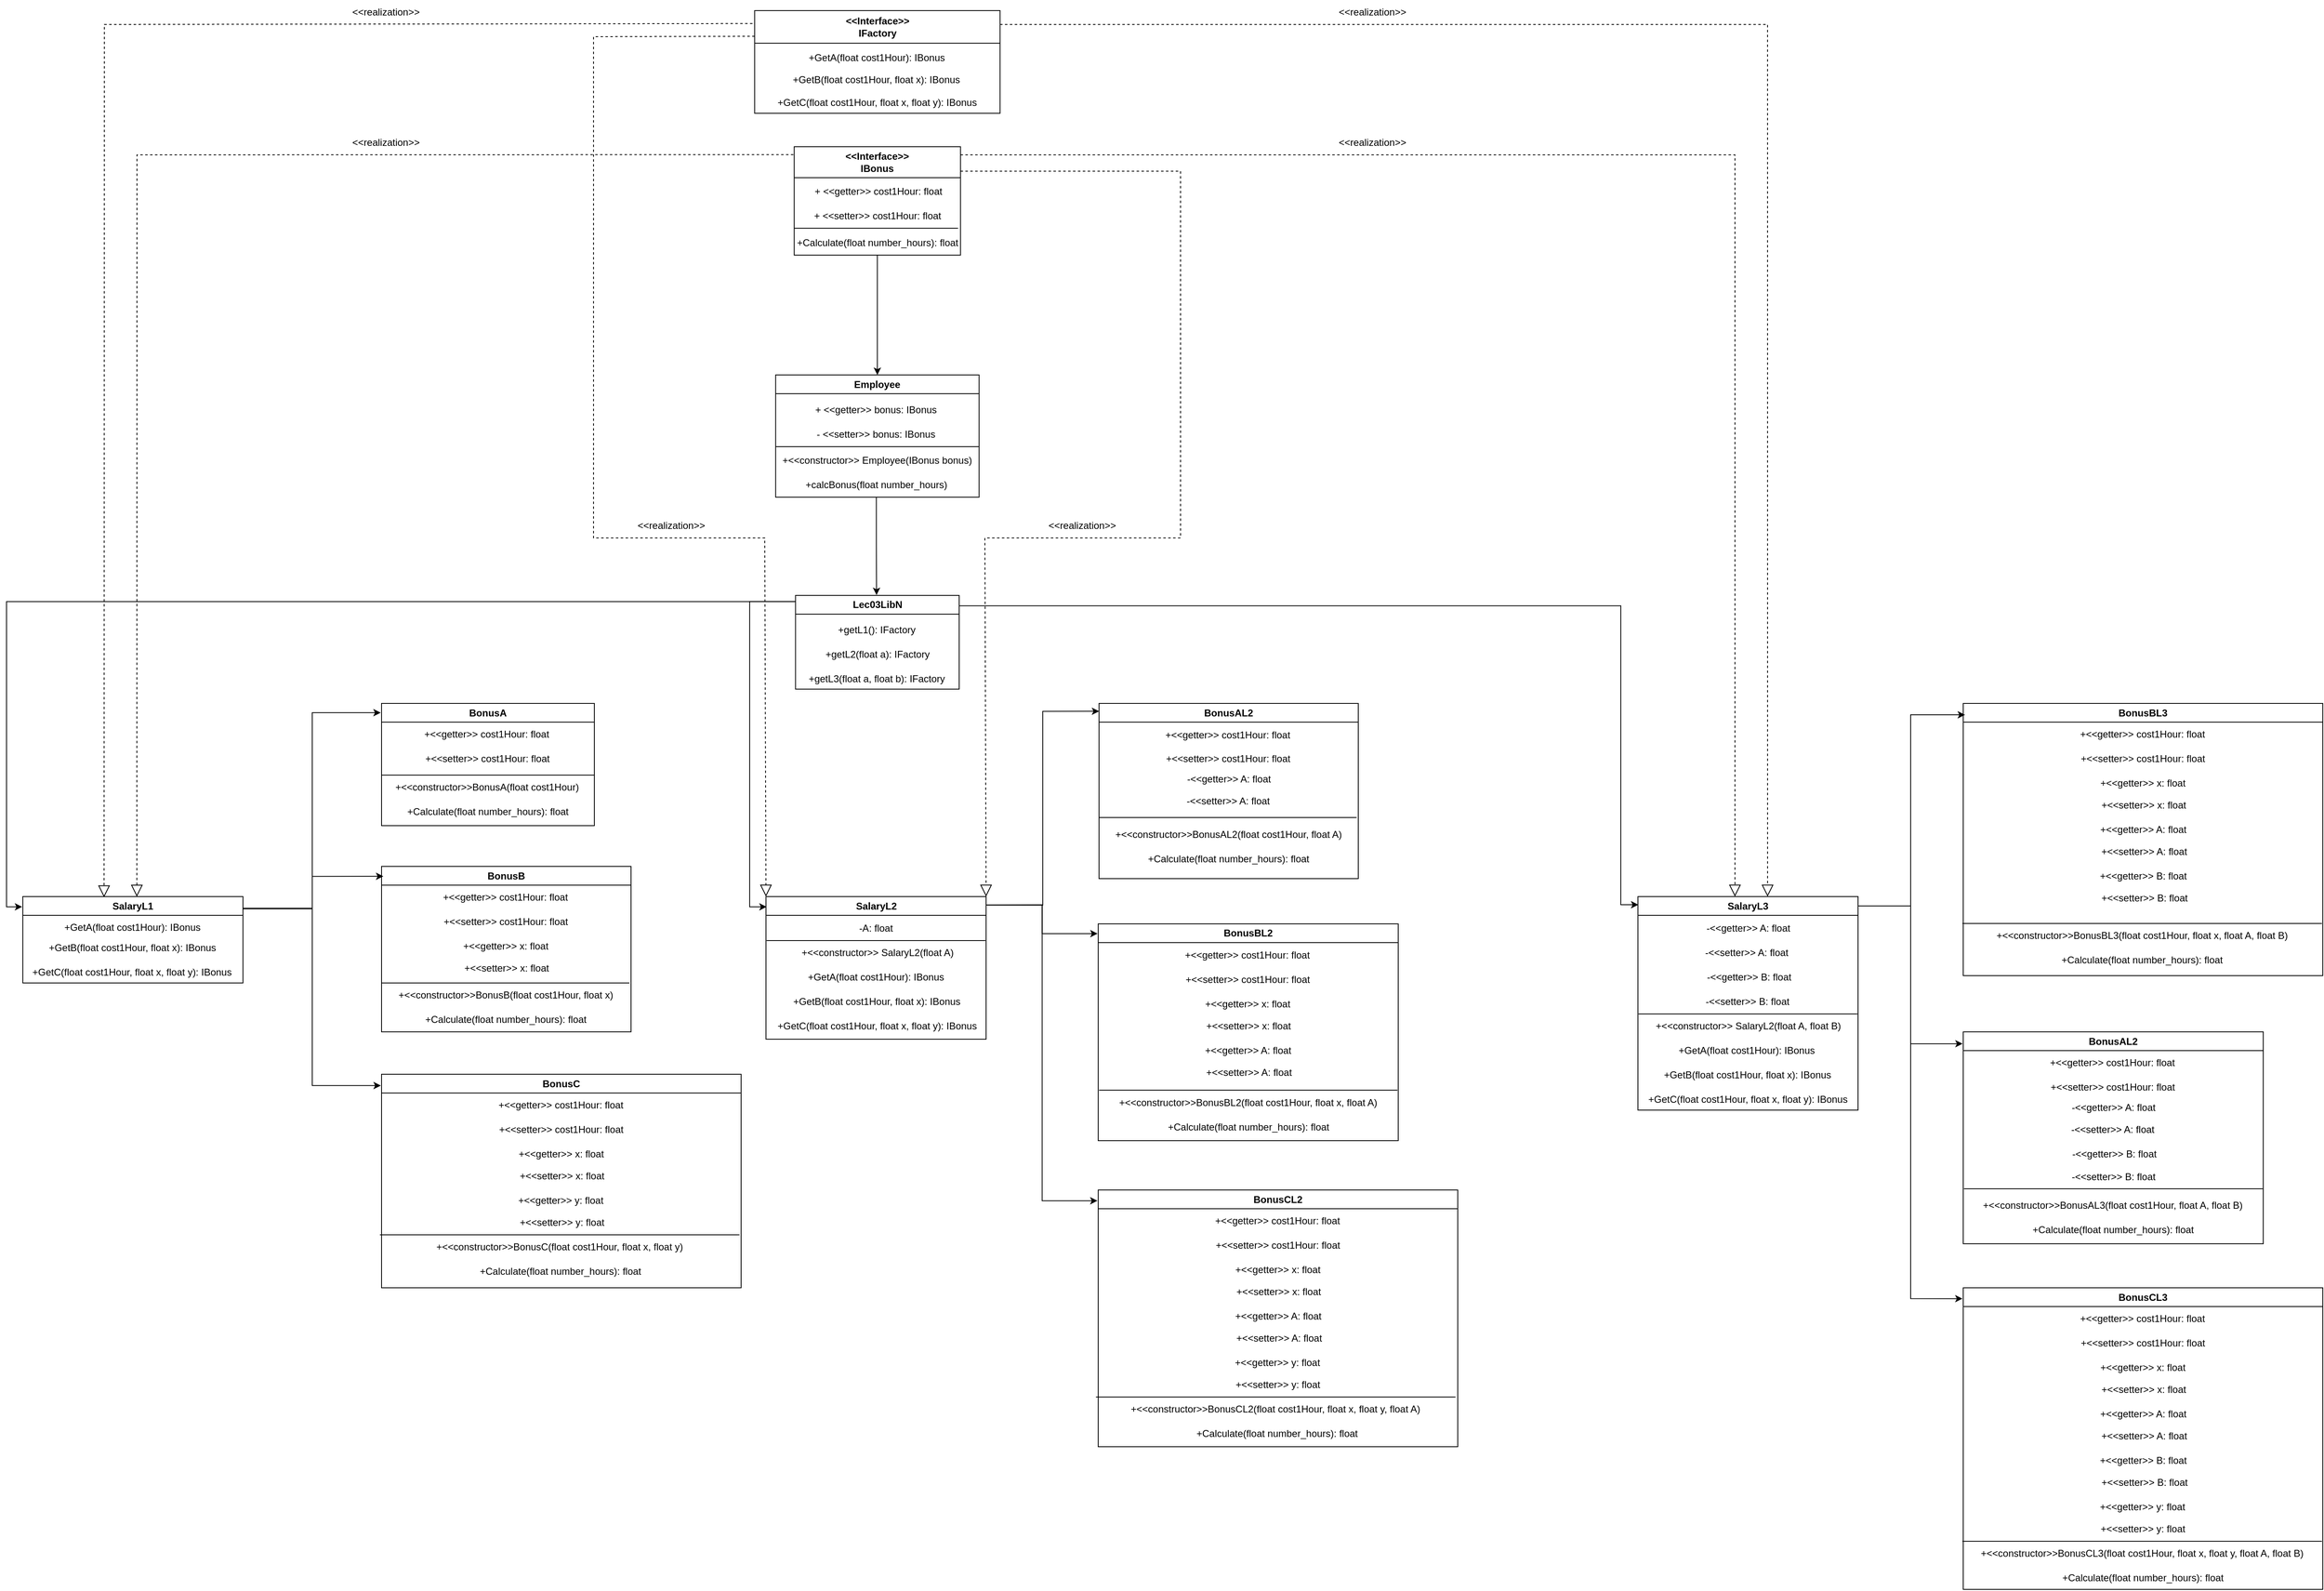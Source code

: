 <mxfile version="24.8.6">
  <diagram name="Page-1" id="XjIQE0yqVJGvH-pxyLzq">
    <mxGraphModel dx="5643" dy="3035" grid="1" gridSize="10" guides="1" tooltips="1" connect="1" arrows="1" fold="1" page="1" pageScale="1" pageWidth="827" pageHeight="1169" math="0" shadow="0">
      <root>
        <mxCell id="0" />
        <mxCell id="1" parent="0" />
        <mxCell id="GcLfGdsav3o10lnC3p9F-4" value="&amp;lt;&amp;lt;Interface&amp;gt;&amp;gt;&lt;br&gt;&lt;div&gt;IBonus&lt;/div&gt;" style="swimlane;whiteSpace=wrap;html=1;startSize=38;" vertex="1" parent="1">
          <mxGeometry x="6.12" y="-480" width="204" height="133" as="geometry" />
        </mxCell>
        <mxCell id="GcLfGdsav3o10lnC3p9F-5" value="+ &amp;lt;&amp;lt;getter&amp;gt;&amp;gt; cost1Hour: float" style="text;html=1;align=center;verticalAlign=middle;whiteSpace=wrap;rounded=0;" vertex="1" parent="GcLfGdsav3o10lnC3p9F-4">
          <mxGeometry x="3" y="40" width="201" height="30" as="geometry" />
        </mxCell>
        <mxCell id="GcLfGdsav3o10lnC3p9F-6" value="" style="endArrow=none;html=1;rounded=0;fontSize=12;startSize=8;endSize=8;curved=1;exitX=0;exitY=0.75;exitDx=0;exitDy=0;entryX=1;entryY=0.75;entryDx=0;entryDy=0;" edge="1" parent="GcLfGdsav3o10lnC3p9F-4">
          <mxGeometry width="50" height="50" relative="1" as="geometry">
            <mxPoint y="100" as="sourcePoint" />
            <mxPoint x="201" y="100" as="targetPoint" />
          </mxGeometry>
        </mxCell>
        <mxCell id="GcLfGdsav3o10lnC3p9F-7" value="+Calculate(float number_hours): float" style="text;html=1;align=center;verticalAlign=middle;whiteSpace=wrap;rounded=0;" vertex="1" parent="GcLfGdsav3o10lnC3p9F-4">
          <mxGeometry x="1.5" y="103" width="201" height="30" as="geometry" />
        </mxCell>
        <mxCell id="GcLfGdsav3o10lnC3p9F-8" value="+ &amp;lt;&amp;lt;setter&amp;gt;&amp;gt; cost1Hour: float" style="text;html=1;align=center;verticalAlign=middle;whiteSpace=wrap;rounded=0;" vertex="1" parent="GcLfGdsav3o10lnC3p9F-4">
          <mxGeometry x="1.5" y="70" width="201" height="30" as="geometry" />
        </mxCell>
        <mxCell id="GcLfGdsav3o10lnC3p9F-10" value="&amp;lt;&amp;lt;Interface&amp;gt;&amp;gt;&lt;div&gt;IFactory&lt;/div&gt;" style="swimlane;whiteSpace=wrap;html=1;startSize=40;" vertex="1" parent="1">
          <mxGeometry x="-42.37" y="-647" width="301" height="126" as="geometry" />
        </mxCell>
        <mxCell id="GcLfGdsav3o10lnC3p9F-11" value="+GetA(float cost1Hour): IBonus" style="text;html=1;align=center;verticalAlign=middle;whiteSpace=wrap;rounded=0;" vertex="1" parent="GcLfGdsav3o10lnC3p9F-10">
          <mxGeometry y="43" width="299" height="30" as="geometry" />
        </mxCell>
        <mxCell id="GcLfGdsav3o10lnC3p9F-12" value="+GetB(float cost1Hour, float x): IBonus" style="text;html=1;align=center;verticalAlign=middle;whiteSpace=wrap;rounded=0;" vertex="1" parent="GcLfGdsav3o10lnC3p9F-10">
          <mxGeometry y="70" width="298" height="30" as="geometry" />
        </mxCell>
        <mxCell id="GcLfGdsav3o10lnC3p9F-13" value="+GetC(float cost1Hour, float x, float y): IBonus" style="text;html=1;align=center;verticalAlign=middle;whiteSpace=wrap;rounded=0;" vertex="1" parent="GcLfGdsav3o10lnC3p9F-10">
          <mxGeometry y="100" width="300" height="26" as="geometry" />
        </mxCell>
        <mxCell id="GcLfGdsav3o10lnC3p9F-14" value="Employee" style="swimlane;whiteSpace=wrap;html=1;" vertex="1" parent="1">
          <mxGeometry x="-16.62" y="-200" width="249.5" height="150" as="geometry" />
        </mxCell>
        <mxCell id="GcLfGdsav3o10lnC3p9F-15" value="+ &amp;lt;&amp;lt;getter&amp;gt;&amp;gt; bonus: IBonus" style="text;html=1;align=center;verticalAlign=middle;whiteSpace=wrap;rounded=0;" vertex="1" parent="GcLfGdsav3o10lnC3p9F-14">
          <mxGeometry y="28" width="247" height="30" as="geometry" />
        </mxCell>
        <mxCell id="GcLfGdsav3o10lnC3p9F-16" value="- &amp;lt;&amp;lt;setter&amp;gt;&amp;gt; bonus: IBonus" style="text;html=1;align=center;verticalAlign=middle;whiteSpace=wrap;rounded=0;" vertex="1" parent="GcLfGdsav3o10lnC3p9F-14">
          <mxGeometry y="58" width="247" height="30" as="geometry" />
        </mxCell>
        <mxCell id="GcLfGdsav3o10lnC3p9F-17" value="+&amp;lt;&amp;lt;constructor&amp;gt;&amp;gt; Employee(IBonus bonus)" style="text;html=1;align=center;verticalAlign=middle;whiteSpace=wrap;rounded=0;" vertex="1" parent="GcLfGdsav3o10lnC3p9F-14">
          <mxGeometry x="-0.25" y="90" width="250" height="30" as="geometry" />
        </mxCell>
        <mxCell id="GcLfGdsav3o10lnC3p9F-168" style="edgeStyle=orthogonalEdgeStyle;rounded=0;orthogonalLoop=1;jettySize=auto;html=1;exitX=0.5;exitY=1;exitDx=0;exitDy=0;" edge="1" parent="GcLfGdsav3o10lnC3p9F-14" source="GcLfGdsav3o10lnC3p9F-18">
          <mxGeometry relative="1" as="geometry">
            <mxPoint x="123.758" y="270.0" as="targetPoint" />
          </mxGeometry>
        </mxCell>
        <mxCell id="GcLfGdsav3o10lnC3p9F-18" value="+calcBonus(float number_hours)" style="text;html=1;align=center;verticalAlign=middle;whiteSpace=wrap;rounded=0;" vertex="1" parent="GcLfGdsav3o10lnC3p9F-14">
          <mxGeometry x="-1.5" y="120" width="250" height="30" as="geometry" />
        </mxCell>
        <mxCell id="GcLfGdsav3o10lnC3p9F-19" value="" style="endArrow=none;html=1;rounded=0;exitX=0;exitY=0.5;exitDx=0;exitDy=0;entryX=1;entryY=0.5;entryDx=0;entryDy=0;" edge="1" parent="GcLfGdsav3o10lnC3p9F-14">
          <mxGeometry width="50" height="50" relative="1" as="geometry">
            <mxPoint y="88" as="sourcePoint" />
            <mxPoint x="249.5" y="88" as="targetPoint" />
          </mxGeometry>
        </mxCell>
        <mxCell id="GcLfGdsav3o10lnC3p9F-177" style="edgeStyle=orthogonalEdgeStyle;rounded=0;orthogonalLoop=1;jettySize=auto;html=1;exitX=0.988;exitY=0.111;exitDx=0;exitDy=0;entryX=0.002;entryY=0.037;entryDx=0;entryDy=0;exitPerimeter=0;entryPerimeter=0;" edge="1" parent="1" source="GcLfGdsav3o10lnC3p9F-21" target="GcLfGdsav3o10lnC3p9F-37">
          <mxGeometry relative="1" as="geometry">
            <Array as="points">
              <mxPoint x="1020" y="83" />
              <mxPoint x="1020" y="450" />
              <mxPoint x="1042" y="450" />
            </Array>
          </mxGeometry>
        </mxCell>
        <mxCell id="GcLfGdsav3o10lnC3p9F-21" value="Lec03LibN" style="swimlane;whiteSpace=wrap;html=1;" vertex="1" parent="1">
          <mxGeometry x="7.75" y="70.5" width="200.75" height="115" as="geometry" />
        </mxCell>
        <mxCell id="GcLfGdsav3o10lnC3p9F-22" value="+getL1(): IFactory" style="text;html=1;align=center;verticalAlign=middle;whiteSpace=wrap;rounded=0;" vertex="1" parent="GcLfGdsav3o10lnC3p9F-21">
          <mxGeometry x="-0.5" y="27" width="201" height="30" as="geometry" />
        </mxCell>
        <mxCell id="GcLfGdsav3o10lnC3p9F-23" value="+getL2(float a): IFactory" style="text;html=1;align=center;verticalAlign=middle;whiteSpace=wrap;rounded=0;" vertex="1" parent="GcLfGdsav3o10lnC3p9F-21">
          <mxGeometry x="-0.25" y="57" width="201" height="30" as="geometry" />
        </mxCell>
        <mxCell id="GcLfGdsav3o10lnC3p9F-24" value="+getL3(float a, float b): IFactory" style="text;html=1;align=center;verticalAlign=middle;whiteSpace=wrap;rounded=0;" vertex="1" parent="GcLfGdsav3o10lnC3p9F-21">
          <mxGeometry x="-0.5" y="87" width="201" height="30" as="geometry" />
        </mxCell>
        <mxCell id="GcLfGdsav3o10lnC3p9F-186" style="edgeStyle=orthogonalEdgeStyle;rounded=0;orthogonalLoop=1;jettySize=auto;html=1;exitX=0.998;exitY=0.136;exitDx=0;exitDy=0;entryX=-0.004;entryY=0.076;entryDx=0;entryDy=0;entryPerimeter=0;exitPerimeter=0;" edge="1" parent="1" source="GcLfGdsav3o10lnC3p9F-26" target="GcLfGdsav3o10lnC3p9F-47">
          <mxGeometry relative="1" as="geometry">
            <mxPoint x="-640" y="440" as="targetPoint" />
          </mxGeometry>
        </mxCell>
        <mxCell id="GcLfGdsav3o10lnC3p9F-26" value="SalaryL1" style="swimlane;whiteSpace=wrap;html=1;" vertex="1" parent="1">
          <mxGeometry x="-940" y="440" width="270" height="106" as="geometry" />
        </mxCell>
        <mxCell id="GcLfGdsav3o10lnC3p9F-27" value="+GetA(float cost1Hour): IBonus" style="text;html=1;align=center;verticalAlign=middle;whiteSpace=wrap;rounded=0;" vertex="1" parent="GcLfGdsav3o10lnC3p9F-26">
          <mxGeometry x="-0.5" y="23" width="268.5" height="30" as="geometry" />
        </mxCell>
        <mxCell id="GcLfGdsav3o10lnC3p9F-28" value="+GetB(float cost1Hour, float x): IBonus" style="text;html=1;align=center;verticalAlign=middle;whiteSpace=wrap;rounded=0;" vertex="1" parent="GcLfGdsav3o10lnC3p9F-26">
          <mxGeometry y="48" width="269" height="30" as="geometry" />
        </mxCell>
        <mxCell id="GcLfGdsav3o10lnC3p9F-29" value="+GetC(float cost1Hour, float x, float y): IBonus" style="text;html=1;align=center;verticalAlign=middle;whiteSpace=wrap;rounded=0;" vertex="1" parent="GcLfGdsav3o10lnC3p9F-26">
          <mxGeometry y="78" width="268" height="30" as="geometry" />
        </mxCell>
        <mxCell id="GcLfGdsav3o10lnC3p9F-30" value="SalaryL2" style="swimlane;whiteSpace=wrap;html=1;" vertex="1" parent="1">
          <mxGeometry x="-28.5" y="440" width="270" height="175" as="geometry" />
        </mxCell>
        <mxCell id="GcLfGdsav3o10lnC3p9F-31" value="+GetA(float cost1Hour): IBonus" style="text;html=1;align=center;verticalAlign=middle;whiteSpace=wrap;rounded=0;" vertex="1" parent="GcLfGdsav3o10lnC3p9F-30">
          <mxGeometry x="0.75" y="84" width="268.5" height="30" as="geometry" />
        </mxCell>
        <mxCell id="GcLfGdsav3o10lnC3p9F-32" value="+GetB(float cost1Hour, float x): IBonus" style="text;html=1;align=center;verticalAlign=middle;whiteSpace=wrap;rounded=0;" vertex="1" parent="GcLfGdsav3o10lnC3p9F-30">
          <mxGeometry x="1.75" y="114" width="269" height="30" as="geometry" />
        </mxCell>
        <mxCell id="GcLfGdsav3o10lnC3p9F-33" value="+GetC(float cost1Hour, float x, float y): IBonus" style="text;html=1;align=center;verticalAlign=middle;whiteSpace=wrap;rounded=0;" vertex="1" parent="GcLfGdsav3o10lnC3p9F-30">
          <mxGeometry x="2.25" y="144" width="268" height="30" as="geometry" />
        </mxCell>
        <mxCell id="GcLfGdsav3o10lnC3p9F-34" value="-A: float" style="text;html=1;align=center;verticalAlign=middle;whiteSpace=wrap;rounded=0;" vertex="1" parent="GcLfGdsav3o10lnC3p9F-30">
          <mxGeometry x="0.75" y="24" width="268.5" height="30" as="geometry" />
        </mxCell>
        <mxCell id="GcLfGdsav3o10lnC3p9F-35" value="+&amp;lt;&amp;lt;constructor&amp;gt;&amp;gt; SalaryL2(float A)" style="text;html=1;align=center;verticalAlign=middle;whiteSpace=wrap;rounded=0;" vertex="1" parent="GcLfGdsav3o10lnC3p9F-30">
          <mxGeometry x="2.25" y="54" width="268.5" height="30" as="geometry" />
        </mxCell>
        <mxCell id="GcLfGdsav3o10lnC3p9F-36" value="" style="endArrow=none;html=1;rounded=0;exitX=0;exitY=0;exitDx=0;exitDy=0;entryX=1;entryY=0;entryDx=0;entryDy=0;" edge="1" parent="GcLfGdsav3o10lnC3p9F-30">
          <mxGeometry width="50" height="50" relative="1" as="geometry">
            <mxPoint x="0.75" y="54" as="sourcePoint" />
            <mxPoint x="269.25" y="54" as="targetPoint" />
          </mxGeometry>
        </mxCell>
        <mxCell id="GcLfGdsav3o10lnC3p9F-37" value="SalaryL3" style="swimlane;whiteSpace=wrap;html=1;" vertex="1" parent="1">
          <mxGeometry x="1041" y="440" width="270" height="262" as="geometry" />
        </mxCell>
        <mxCell id="GcLfGdsav3o10lnC3p9F-38" value="+GetA(float cost1Hour): IBonus" style="text;html=1;align=center;verticalAlign=middle;whiteSpace=wrap;rounded=0;" vertex="1" parent="GcLfGdsav3o10lnC3p9F-37">
          <mxGeometry x="-0.75" y="174" width="268.5" height="30" as="geometry" />
        </mxCell>
        <mxCell id="GcLfGdsav3o10lnC3p9F-39" value="+GetB(float cost1Hour, float x): IBonus" style="text;html=1;align=center;verticalAlign=middle;whiteSpace=wrap;rounded=0;" vertex="1" parent="GcLfGdsav3o10lnC3p9F-37">
          <mxGeometry x="0.25" y="204" width="269" height="30" as="geometry" />
        </mxCell>
        <mxCell id="GcLfGdsav3o10lnC3p9F-40" value="+GetC(float cost1Hour, float x, float y): IBonus" style="text;html=1;align=center;verticalAlign=middle;whiteSpace=wrap;rounded=0;" vertex="1" parent="GcLfGdsav3o10lnC3p9F-37">
          <mxGeometry x="0.75" y="234" width="268" height="30" as="geometry" />
        </mxCell>
        <mxCell id="GcLfGdsav3o10lnC3p9F-41" value="-&amp;lt;&amp;lt;getter&amp;gt;&amp;gt; A: float" style="text;html=1;align=center;verticalAlign=middle;whiteSpace=wrap;rounded=0;" vertex="1" parent="GcLfGdsav3o10lnC3p9F-37">
          <mxGeometry x="0.75" y="24" width="268.5" height="30" as="geometry" />
        </mxCell>
        <mxCell id="GcLfGdsav3o10lnC3p9F-42" value="+&amp;lt;&amp;lt;constructor&amp;gt;&amp;gt; SalaryL2(float A, float B)" style="text;html=1;align=center;verticalAlign=middle;whiteSpace=wrap;rounded=0;" vertex="1" parent="GcLfGdsav3o10lnC3p9F-37">
          <mxGeometry x="0.75" y="144" width="268.5" height="30" as="geometry" />
        </mxCell>
        <mxCell id="GcLfGdsav3o10lnC3p9F-43" value="" style="endArrow=none;html=1;rounded=0;exitX=0;exitY=0;exitDx=0;exitDy=0;entryX=1;entryY=0;entryDx=0;entryDy=0;" edge="1" parent="GcLfGdsav3o10lnC3p9F-37">
          <mxGeometry width="50" height="50" relative="1" as="geometry">
            <mxPoint x="0.75" y="144" as="sourcePoint" />
            <mxPoint x="269.25" y="144" as="targetPoint" />
          </mxGeometry>
        </mxCell>
        <mxCell id="GcLfGdsav3o10lnC3p9F-44" value="-&amp;lt;&amp;lt;setter&amp;gt;&amp;gt; A: float" style="text;html=1;align=center;verticalAlign=middle;whiteSpace=wrap;rounded=0;" vertex="1" parent="GcLfGdsav3o10lnC3p9F-37">
          <mxGeometry x="-0.75" y="54" width="268.5" height="30" as="geometry" />
        </mxCell>
        <mxCell id="GcLfGdsav3o10lnC3p9F-45" value="-&amp;lt;&amp;lt;getter&amp;gt;&amp;gt; B: float" style="text;html=1;align=center;verticalAlign=middle;whiteSpace=wrap;rounded=0;" vertex="1" parent="GcLfGdsav3o10lnC3p9F-37">
          <mxGeometry x="1.5" y="84" width="268.5" height="30" as="geometry" />
        </mxCell>
        <mxCell id="GcLfGdsav3o10lnC3p9F-46" value="-&amp;lt;&amp;lt;setter&amp;gt;&amp;gt; B: float" style="text;html=1;align=center;verticalAlign=middle;whiteSpace=wrap;rounded=0;" vertex="1" parent="GcLfGdsav3o10lnC3p9F-37">
          <mxGeometry y="114" width="268.5" height="30" as="geometry" />
        </mxCell>
        <mxCell id="GcLfGdsav3o10lnC3p9F-47" value="BonusA" style="swimlane;whiteSpace=wrap;html=1;" vertex="1" parent="1">
          <mxGeometry x="-500" y="203" width="261" height="150" as="geometry" />
        </mxCell>
        <mxCell id="GcLfGdsav3o10lnC3p9F-48" value="+&amp;lt;&amp;lt;getter&amp;gt;&amp;gt; cost1Hour: float" style="text;html=1;align=center;verticalAlign=middle;whiteSpace=wrap;rounded=0;" vertex="1" parent="GcLfGdsav3o10lnC3p9F-47">
          <mxGeometry x="-1" y="23" width="260" height="30" as="geometry" />
        </mxCell>
        <mxCell id="GcLfGdsav3o10lnC3p9F-49" value="+&amp;lt;&amp;lt;setter&amp;gt;&amp;gt; cost1Hour: float" style="text;html=1;align=center;verticalAlign=middle;whiteSpace=wrap;rounded=0;" vertex="1" parent="GcLfGdsav3o10lnC3p9F-47">
          <mxGeometry y="53" width="260" height="30" as="geometry" />
        </mxCell>
        <mxCell id="GcLfGdsav3o10lnC3p9F-50" value="+&amp;lt;&amp;lt;constructor&amp;gt;&amp;gt;BonusA(float cost1Hour)" style="text;html=1;align=center;verticalAlign=middle;whiteSpace=wrap;rounded=0;" vertex="1" parent="GcLfGdsav3o10lnC3p9F-47">
          <mxGeometry y="88" width="259" height="30" as="geometry" />
        </mxCell>
        <mxCell id="GcLfGdsav3o10lnC3p9F-51" value="+Calculate(float number_hours): float" style="text;html=1;align=center;verticalAlign=middle;whiteSpace=wrap;rounded=0;" vertex="1" parent="GcLfGdsav3o10lnC3p9F-47">
          <mxGeometry x="1" y="118" width="259" height="30" as="geometry" />
        </mxCell>
        <mxCell id="GcLfGdsav3o10lnC3p9F-52" value="" style="endArrow=none;html=1;rounded=0;exitX=0;exitY=0.5;exitDx=0;exitDy=0;entryX=1;entryY=0.5;entryDx=0;entryDy=0;" edge="1" parent="GcLfGdsav3o10lnC3p9F-47">
          <mxGeometry width="50" height="50" relative="1" as="geometry">
            <mxPoint y="88" as="sourcePoint" />
            <mxPoint x="261" y="88" as="targetPoint" />
          </mxGeometry>
        </mxCell>
        <mxCell id="GcLfGdsav3o10lnC3p9F-53" value="BonusAL2" style="swimlane;whiteSpace=wrap;html=1;" vertex="1" parent="1">
          <mxGeometry x="380" y="203" width="318" height="215" as="geometry" />
        </mxCell>
        <mxCell id="GcLfGdsav3o10lnC3p9F-54" value="+&amp;lt;&amp;lt;getter&amp;gt;&amp;gt; cost1Hour: float" style="text;html=1;align=center;verticalAlign=middle;whiteSpace=wrap;rounded=0;" vertex="1" parent="GcLfGdsav3o10lnC3p9F-53">
          <mxGeometry x="-1" y="24" width="318" height="30" as="geometry" />
        </mxCell>
        <mxCell id="GcLfGdsav3o10lnC3p9F-55" value="+&amp;lt;&amp;lt;setter&amp;gt;&amp;gt; cost1Hour: float" style="text;html=1;align=center;verticalAlign=middle;whiteSpace=wrap;rounded=0;" vertex="1" parent="GcLfGdsav3o10lnC3p9F-53">
          <mxGeometry y="53" width="317" height="30" as="geometry" />
        </mxCell>
        <mxCell id="GcLfGdsav3o10lnC3p9F-56" value="+&amp;lt;&amp;lt;constructor&amp;gt;&amp;gt;BonusAL2(float cost1Hour, float A)" style="text;html=1;align=center;verticalAlign=middle;whiteSpace=wrap;rounded=0;" vertex="1" parent="GcLfGdsav3o10lnC3p9F-53">
          <mxGeometry y="146" width="318" height="30" as="geometry" />
        </mxCell>
        <mxCell id="GcLfGdsav3o10lnC3p9F-57" value="+Calculate(float number_hours): float" style="text;html=1;align=center;verticalAlign=middle;whiteSpace=wrap;rounded=0;" vertex="1" parent="GcLfGdsav3o10lnC3p9F-53">
          <mxGeometry x="1" y="176" width="316" height="30" as="geometry" />
        </mxCell>
        <mxCell id="GcLfGdsav3o10lnC3p9F-58" value="" style="endArrow=none;html=1;rounded=0;exitX=0;exitY=0.5;exitDx=0;exitDy=0;" edge="1" parent="GcLfGdsav3o10lnC3p9F-53">
          <mxGeometry width="50" height="50" relative="1" as="geometry">
            <mxPoint x="-0.5" y="140" as="sourcePoint" />
            <mxPoint x="316" y="140" as="targetPoint" />
          </mxGeometry>
        </mxCell>
        <mxCell id="GcLfGdsav3o10lnC3p9F-59" value="-&amp;lt;&amp;lt;getter&amp;gt;&amp;gt; A: float" style="text;html=1;align=center;verticalAlign=middle;whiteSpace=wrap;rounded=0;" vertex="1" parent="GcLfGdsav3o10lnC3p9F-53">
          <mxGeometry x="0.5" y="77.5" width="316.5" height="30" as="geometry" />
        </mxCell>
        <mxCell id="GcLfGdsav3o10lnC3p9F-60" value="-&amp;lt;&amp;lt;setter&amp;gt;&amp;gt; A: float" style="text;html=1;align=center;verticalAlign=middle;whiteSpace=wrap;rounded=0;" vertex="1" parent="GcLfGdsav3o10lnC3p9F-53">
          <mxGeometry x="1" y="105" width="315" height="30" as="geometry" />
        </mxCell>
        <mxCell id="GcLfGdsav3o10lnC3p9F-61" value="BonusAL2" style="swimlane;whiteSpace=wrap;html=1;" vertex="1" parent="1">
          <mxGeometry x="1440" y="606" width="368" height="260" as="geometry" />
        </mxCell>
        <mxCell id="GcLfGdsav3o10lnC3p9F-62" value="+&amp;lt;&amp;lt;getter&amp;gt;&amp;gt; cost1Hour: float" style="text;html=1;align=center;verticalAlign=middle;whiteSpace=wrap;rounded=0;" vertex="1" parent="GcLfGdsav3o10lnC3p9F-61">
          <mxGeometry x="-1" y="23" width="368" height="30" as="geometry" />
        </mxCell>
        <mxCell id="GcLfGdsav3o10lnC3p9F-63" value="+&amp;lt;&amp;lt;setter&amp;gt;&amp;gt; cost1Hour: float" style="text;html=1;align=center;verticalAlign=middle;whiteSpace=wrap;rounded=0;" vertex="1" parent="GcLfGdsav3o10lnC3p9F-61">
          <mxGeometry y="53" width="367" height="30" as="geometry" />
        </mxCell>
        <mxCell id="GcLfGdsav3o10lnC3p9F-64" value="+&amp;lt;&amp;lt;constructor&amp;gt;&amp;gt;BonusAL3(float cost1Hour, float A, float B)" style="text;html=1;align=center;verticalAlign=middle;whiteSpace=wrap;rounded=0;" vertex="1" parent="GcLfGdsav3o10lnC3p9F-61">
          <mxGeometry x="-0.37" y="197.5" width="367" height="30" as="geometry" />
        </mxCell>
        <mxCell id="GcLfGdsav3o10lnC3p9F-65" value="+Calculate(float number_hours): float" style="text;html=1;align=center;verticalAlign=middle;whiteSpace=wrap;rounded=0;" vertex="1" parent="GcLfGdsav3o10lnC3p9F-61">
          <mxGeometry x="0.63" y="227.5" width="366" height="30" as="geometry" />
        </mxCell>
        <mxCell id="GcLfGdsav3o10lnC3p9F-66" value="" style="endArrow=none;html=1;rounded=0;exitX=0;exitY=0.5;exitDx=0;exitDy=0;" edge="1" parent="GcLfGdsav3o10lnC3p9F-61">
          <mxGeometry width="50" height="50" relative="1" as="geometry">
            <mxPoint x="0.88" y="192.5" as="sourcePoint" />
            <mxPoint x="367.38" y="192.5" as="targetPoint" />
          </mxGeometry>
        </mxCell>
        <mxCell id="GcLfGdsav3o10lnC3p9F-67" value="-&amp;lt;&amp;lt;getter&amp;gt;&amp;gt; A: float" style="text;html=1;align=center;verticalAlign=middle;whiteSpace=wrap;rounded=0;" vertex="1" parent="GcLfGdsav3o10lnC3p9F-61">
          <mxGeometry x="0.5" y="77.5" width="366.5" height="30" as="geometry" />
        </mxCell>
        <mxCell id="GcLfGdsav3o10lnC3p9F-68" value="-&amp;lt;&amp;lt;setter&amp;gt;&amp;gt; A: float" style="text;html=1;align=center;verticalAlign=middle;whiteSpace=wrap;rounded=0;" vertex="1" parent="GcLfGdsav3o10lnC3p9F-61">
          <mxGeometry x="1" y="105" width="365" height="30" as="geometry" />
        </mxCell>
        <mxCell id="GcLfGdsav3o10lnC3p9F-69" value="-&amp;lt;&amp;lt;getter&amp;gt;&amp;gt; B: float" style="text;html=1;align=center;verticalAlign=middle;whiteSpace=wrap;rounded=0;" vertex="1" parent="GcLfGdsav3o10lnC3p9F-61">
          <mxGeometry x="1.5" y="135" width="366.5" height="30" as="geometry" />
        </mxCell>
        <mxCell id="GcLfGdsav3o10lnC3p9F-70" value="-&amp;lt;&amp;lt;setter&amp;gt;&amp;gt; B: float" style="text;html=1;align=center;verticalAlign=middle;whiteSpace=wrap;rounded=0;" vertex="1" parent="GcLfGdsav3o10lnC3p9F-61">
          <mxGeometry x="2" y="162.5" width="365" height="30" as="geometry" />
        </mxCell>
        <mxCell id="GcLfGdsav3o10lnC3p9F-71" value="BonusB" style="swimlane;whiteSpace=wrap;html=1;" vertex="1" parent="1">
          <mxGeometry x="-500" y="403" width="306" height="203" as="geometry" />
        </mxCell>
        <mxCell id="GcLfGdsav3o10lnC3p9F-72" value="+&amp;lt;&amp;lt;getter&amp;gt;&amp;gt; cost1Hour: float" style="text;html=1;align=center;verticalAlign=middle;whiteSpace=wrap;rounded=0;" vertex="1" parent="GcLfGdsav3o10lnC3p9F-71">
          <mxGeometry x="-1" y="23" width="306" height="30" as="geometry" />
        </mxCell>
        <mxCell id="GcLfGdsav3o10lnC3p9F-73" value="+&amp;lt;&amp;lt;setter&amp;gt;&amp;gt; cost1Hour: float" style="text;html=1;align=center;verticalAlign=middle;whiteSpace=wrap;rounded=0;" vertex="1" parent="GcLfGdsav3o10lnC3p9F-71">
          <mxGeometry y="53" width="305" height="30" as="geometry" />
        </mxCell>
        <mxCell id="GcLfGdsav3o10lnC3p9F-74" value="+&amp;lt;&amp;lt;constructor&amp;gt;&amp;gt;BonusB(float cost1Hour, float x)" style="text;html=1;align=center;verticalAlign=middle;whiteSpace=wrap;rounded=0;" vertex="1" parent="GcLfGdsav3o10lnC3p9F-71">
          <mxGeometry x="-0.5" y="143" width="304.5" height="30" as="geometry" />
        </mxCell>
        <mxCell id="GcLfGdsav3o10lnC3p9F-75" value="+Calculate(float number_hours): float" style="text;html=1;align=center;verticalAlign=middle;whiteSpace=wrap;rounded=0;" vertex="1" parent="GcLfGdsav3o10lnC3p9F-71">
          <mxGeometry x="0.5" y="173" width="302.5" height="30" as="geometry" />
        </mxCell>
        <mxCell id="GcLfGdsav3o10lnC3p9F-76" value="" style="endArrow=none;html=1;rounded=0;exitX=0;exitY=0.5;exitDx=0;exitDy=0;entryX=1;entryY=0;entryDx=0;entryDy=0;" edge="1" parent="GcLfGdsav3o10lnC3p9F-71" target="GcLfGdsav3o10lnC3p9F-74">
          <mxGeometry width="50" height="50" relative="1" as="geometry">
            <mxPoint x="-0.5" y="143" as="sourcePoint" />
            <mxPoint x="260.5" y="143" as="targetPoint" />
          </mxGeometry>
        </mxCell>
        <mxCell id="GcLfGdsav3o10lnC3p9F-77" value="+&amp;lt;&amp;lt;getter&amp;gt;&amp;gt; x: float" style="text;html=1;align=center;verticalAlign=middle;whiteSpace=wrap;rounded=0;" vertex="1" parent="GcLfGdsav3o10lnC3p9F-71">
          <mxGeometry y="83" width="305" height="30" as="geometry" />
        </mxCell>
        <mxCell id="GcLfGdsav3o10lnC3p9F-78" value="+&amp;lt;&amp;lt;setter&amp;gt;&amp;gt; x: float" style="text;html=1;align=center;verticalAlign=middle;whiteSpace=wrap;rounded=0;" vertex="1" parent="GcLfGdsav3o10lnC3p9F-71">
          <mxGeometry x="0.5" y="110" width="305" height="30" as="geometry" />
        </mxCell>
        <mxCell id="GcLfGdsav3o10lnC3p9F-79" value="BonusBL2" style="swimlane;whiteSpace=wrap;html=1;" vertex="1" parent="1">
          <mxGeometry x="379" y="473.5" width="368" height="266" as="geometry" />
        </mxCell>
        <mxCell id="GcLfGdsav3o10lnC3p9F-80" value="" style="group" vertex="1" connectable="0" parent="GcLfGdsav3o10lnC3p9F-79">
          <mxGeometry x="-1" y="23" width="368" height="241" as="geometry" />
        </mxCell>
        <mxCell id="GcLfGdsav3o10lnC3p9F-81" value="+&amp;lt;&amp;lt;getter&amp;gt;&amp;gt; cost1Hour: float" style="text;html=1;align=center;verticalAlign=middle;whiteSpace=wrap;rounded=0;" vertex="1" parent="GcLfGdsav3o10lnC3p9F-80">
          <mxGeometry width="368" height="30" as="geometry" />
        </mxCell>
        <mxCell id="GcLfGdsav3o10lnC3p9F-82" value="+&amp;lt;&amp;lt;setter&amp;gt;&amp;gt; cost1Hour: float" style="text;html=1;align=center;verticalAlign=middle;whiteSpace=wrap;rounded=0;" vertex="1" parent="GcLfGdsav3o10lnC3p9F-80">
          <mxGeometry x="1" y="30" width="367" height="30" as="geometry" />
        </mxCell>
        <mxCell id="GcLfGdsav3o10lnC3p9F-83" value="+&amp;lt;&amp;lt;constructor&amp;gt;&amp;gt;BonusBL2(float cost1Hour, float x, float A)" style="text;html=1;align=center;verticalAlign=middle;whiteSpace=wrap;rounded=0;" vertex="1" parent="GcLfGdsav3o10lnC3p9F-80">
          <mxGeometry x="2" y="181" width="366" height="30" as="geometry" />
        </mxCell>
        <mxCell id="GcLfGdsav3o10lnC3p9F-84" value="+Calculate(float number_hours): float" style="text;html=1;align=center;verticalAlign=middle;whiteSpace=wrap;rounded=0;" vertex="1" parent="GcLfGdsav3o10lnC3p9F-80">
          <mxGeometry x="3" y="211" width="365" height="30" as="geometry" />
        </mxCell>
        <mxCell id="GcLfGdsav3o10lnC3p9F-85" value="" style="endArrow=none;html=1;rounded=0;exitX=0;exitY=0.5;exitDx=0;exitDy=0;entryX=1;entryY=0;entryDx=0;entryDy=0;" edge="1" parent="GcLfGdsav3o10lnC3p9F-80" target="GcLfGdsav3o10lnC3p9F-83">
          <mxGeometry width="50" height="50" relative="1" as="geometry">
            <mxPoint x="2" y="181" as="sourcePoint" />
            <mxPoint x="263" y="181" as="targetPoint" />
          </mxGeometry>
        </mxCell>
        <mxCell id="GcLfGdsav3o10lnC3p9F-86" value="+&amp;lt;&amp;lt;getter&amp;gt;&amp;gt; x: float" style="text;html=1;align=center;verticalAlign=middle;whiteSpace=wrap;rounded=0;" vertex="1" parent="GcLfGdsav3o10lnC3p9F-80">
          <mxGeometry x="1" y="60" width="367" height="30" as="geometry" />
        </mxCell>
        <mxCell id="GcLfGdsav3o10lnC3p9F-87" value="+&amp;lt;&amp;lt;setter&amp;gt;&amp;gt; x: float" style="text;html=1;align=center;verticalAlign=middle;whiteSpace=wrap;rounded=0;" vertex="1" parent="GcLfGdsav3o10lnC3p9F-80">
          <mxGeometry x="1.5" y="87" width="366.5" height="30" as="geometry" />
        </mxCell>
        <mxCell id="GcLfGdsav3o10lnC3p9F-88" value="+&amp;lt;&amp;lt;getter&amp;gt;&amp;gt; A: float" style="text;html=1;align=center;verticalAlign=middle;whiteSpace=wrap;rounded=0;" vertex="1" parent="GcLfGdsav3o10lnC3p9F-80">
          <mxGeometry x="2" y="117" width="366" height="30" as="geometry" />
        </mxCell>
        <mxCell id="GcLfGdsav3o10lnC3p9F-89" value="+&amp;lt;&amp;lt;setter&amp;gt;&amp;gt; A: float" style="text;html=1;align=center;verticalAlign=middle;whiteSpace=wrap;rounded=0;" vertex="1" parent="GcLfGdsav3o10lnC3p9F-80">
          <mxGeometry x="2.5" y="144" width="365.5" height="30" as="geometry" />
        </mxCell>
        <mxCell id="GcLfGdsav3o10lnC3p9F-90" value="BonusBL3" style="swimlane;whiteSpace=wrap;html=1;" vertex="1" parent="1">
          <mxGeometry x="1440" y="203" width="441" height="334" as="geometry" />
        </mxCell>
        <mxCell id="GcLfGdsav3o10lnC3p9F-91" value="" style="endArrow=none;html=1;rounded=0;exitX=0;exitY=0.5;exitDx=0;exitDy=0;entryX=1;entryY=0;entryDx=0;entryDy=0;" edge="1" parent="GcLfGdsav3o10lnC3p9F-90" target="GcLfGdsav3o10lnC3p9F-92">
          <mxGeometry width="50" height="50" relative="1" as="geometry">
            <mxPoint x="-1" y="270" as="sourcePoint" />
            <mxPoint x="260" y="270" as="targetPoint" />
          </mxGeometry>
        </mxCell>
        <mxCell id="GcLfGdsav3o10lnC3p9F-92" value="+&amp;lt;&amp;lt;constructor&amp;gt;&amp;gt;BonusBL3(float cost1Hour, float x, float A, float B)" style="text;html=1;align=center;verticalAlign=middle;whiteSpace=wrap;rounded=0;" vertex="1" parent="GcLfGdsav3o10lnC3p9F-90">
          <mxGeometry x="-1" y="270" width="441" height="30" as="geometry" />
        </mxCell>
        <mxCell id="GcLfGdsav3o10lnC3p9F-93" value="+Calculate(float number_hours): float" style="text;html=1;align=center;verticalAlign=middle;whiteSpace=wrap;rounded=0;" vertex="1" parent="GcLfGdsav3o10lnC3p9F-90">
          <mxGeometry y="300" width="439" height="30" as="geometry" />
        </mxCell>
        <mxCell id="GcLfGdsav3o10lnC3p9F-94" value="+&amp;lt;&amp;lt;getter&amp;gt;&amp;gt; cost1Hour: float" style="text;html=1;align=center;verticalAlign=middle;whiteSpace=wrap;rounded=0;" vertex="1" parent="GcLfGdsav3o10lnC3p9F-90">
          <mxGeometry x="-1" y="23" width="442" height="30" as="geometry" />
        </mxCell>
        <mxCell id="GcLfGdsav3o10lnC3p9F-95" value="+&amp;lt;&amp;lt;setter&amp;gt;&amp;gt; cost1Hour: float" style="text;html=1;align=center;verticalAlign=middle;whiteSpace=wrap;rounded=0;" vertex="1" parent="GcLfGdsav3o10lnC3p9F-90">
          <mxGeometry y="53" width="441" height="30" as="geometry" />
        </mxCell>
        <mxCell id="GcLfGdsav3o10lnC3p9F-96" value="+&amp;lt;&amp;lt;getter&amp;gt;&amp;gt; x: float" style="text;html=1;align=center;verticalAlign=middle;whiteSpace=wrap;rounded=0;" vertex="1" parent="GcLfGdsav3o10lnC3p9F-90">
          <mxGeometry y="83" width="441" height="30" as="geometry" />
        </mxCell>
        <mxCell id="GcLfGdsav3o10lnC3p9F-97" value="+&amp;lt;&amp;lt;setter&amp;gt;&amp;gt; x: float" style="text;html=1;align=center;verticalAlign=middle;whiteSpace=wrap;rounded=0;" vertex="1" parent="GcLfGdsav3o10lnC3p9F-90">
          <mxGeometry x="0.5" y="110" width="440.5" height="30" as="geometry" />
        </mxCell>
        <mxCell id="GcLfGdsav3o10lnC3p9F-98" value="+&amp;lt;&amp;lt;getter&amp;gt;&amp;gt; A: float" style="text;html=1;align=center;verticalAlign=middle;whiteSpace=wrap;rounded=0;" vertex="1" parent="GcLfGdsav3o10lnC3p9F-90">
          <mxGeometry x="1" y="140" width="440" height="30" as="geometry" />
        </mxCell>
        <mxCell id="GcLfGdsav3o10lnC3p9F-99" value="+&amp;lt;&amp;lt;setter&amp;gt;&amp;gt; A: float" style="text;html=1;align=center;verticalAlign=middle;whiteSpace=wrap;rounded=0;" vertex="1" parent="GcLfGdsav3o10lnC3p9F-90">
          <mxGeometry x="1.5" y="167" width="439.5" height="30" as="geometry" />
        </mxCell>
        <mxCell id="GcLfGdsav3o10lnC3p9F-100" value="+&amp;lt;&amp;lt;getter&amp;gt;&amp;gt; B: float" style="text;html=1;align=center;verticalAlign=middle;whiteSpace=wrap;rounded=0;" vertex="1" parent="GcLfGdsav3o10lnC3p9F-90">
          <mxGeometry x="2" y="197" width="438" height="30" as="geometry" />
        </mxCell>
        <mxCell id="GcLfGdsav3o10lnC3p9F-101" value="+&amp;lt;&amp;lt;setter&amp;gt;&amp;gt; B: float" style="text;html=1;align=center;verticalAlign=middle;whiteSpace=wrap;rounded=0;" vertex="1" parent="GcLfGdsav3o10lnC3p9F-90">
          <mxGeometry x="2.5" y="224" width="438.5" height="30" as="geometry" />
        </mxCell>
        <mxCell id="GcLfGdsav3o10lnC3p9F-102" value="BonusCL3" style="swimlane;whiteSpace=wrap;html=1;" vertex="1" parent="1">
          <mxGeometry x="1440" y="920" width="441" height="370" as="geometry" />
        </mxCell>
        <mxCell id="GcLfGdsav3o10lnC3p9F-103" value="" style="endArrow=none;html=1;rounded=0;exitX=0;exitY=0;exitDx=0;exitDy=0;entryX=1;entryY=0;entryDx=0;entryDy=0;" edge="1" parent="GcLfGdsav3o10lnC3p9F-102" source="GcLfGdsav3o10lnC3p9F-104" target="GcLfGdsav3o10lnC3p9F-104">
          <mxGeometry width="50" height="50" relative="1" as="geometry">
            <mxPoint x="-1" y="270" as="sourcePoint" />
            <mxPoint x="260" y="270" as="targetPoint" />
          </mxGeometry>
        </mxCell>
        <mxCell id="GcLfGdsav3o10lnC3p9F-104" value="+&amp;lt;&amp;lt;constructor&amp;gt;&amp;gt;BonusCL3(float cost1Hour, float x, float y, float A, float B)" style="text;html=1;align=center;verticalAlign=middle;whiteSpace=wrap;rounded=0;" vertex="1" parent="GcLfGdsav3o10lnC3p9F-102">
          <mxGeometry x="-1" y="311" width="441" height="30" as="geometry" />
        </mxCell>
        <mxCell id="GcLfGdsav3o10lnC3p9F-105" value="+Calculate(float number_hours): float" style="text;html=1;align=center;verticalAlign=middle;whiteSpace=wrap;rounded=0;" vertex="1" parent="GcLfGdsav3o10lnC3p9F-102">
          <mxGeometry x="1.25" y="341" width="439" height="30" as="geometry" />
        </mxCell>
        <mxCell id="GcLfGdsav3o10lnC3p9F-106" value="+&amp;lt;&amp;lt;getter&amp;gt;&amp;gt; cost1Hour: float" style="text;html=1;align=center;verticalAlign=middle;whiteSpace=wrap;rounded=0;" vertex="1" parent="GcLfGdsav3o10lnC3p9F-102">
          <mxGeometry x="-1" y="23" width="442" height="30" as="geometry" />
        </mxCell>
        <mxCell id="GcLfGdsav3o10lnC3p9F-107" value="+&amp;lt;&amp;lt;setter&amp;gt;&amp;gt; cost1Hour: float" style="text;html=1;align=center;verticalAlign=middle;whiteSpace=wrap;rounded=0;" vertex="1" parent="GcLfGdsav3o10lnC3p9F-102">
          <mxGeometry y="53" width="441" height="30" as="geometry" />
        </mxCell>
        <mxCell id="GcLfGdsav3o10lnC3p9F-108" value="+&amp;lt;&amp;lt;getter&amp;gt;&amp;gt; x: float" style="text;html=1;align=center;verticalAlign=middle;whiteSpace=wrap;rounded=0;" vertex="1" parent="GcLfGdsav3o10lnC3p9F-102">
          <mxGeometry y="83" width="441" height="30" as="geometry" />
        </mxCell>
        <mxCell id="GcLfGdsav3o10lnC3p9F-109" value="+&amp;lt;&amp;lt;setter&amp;gt;&amp;gt; x: float" style="text;html=1;align=center;verticalAlign=middle;whiteSpace=wrap;rounded=0;" vertex="1" parent="GcLfGdsav3o10lnC3p9F-102">
          <mxGeometry x="0.5" y="110" width="440.5" height="30" as="geometry" />
        </mxCell>
        <mxCell id="GcLfGdsav3o10lnC3p9F-110" value="+&amp;lt;&amp;lt;getter&amp;gt;&amp;gt; A: float" style="text;html=1;align=center;verticalAlign=middle;whiteSpace=wrap;rounded=0;" vertex="1" parent="GcLfGdsav3o10lnC3p9F-102">
          <mxGeometry x="1" y="140" width="440" height="30" as="geometry" />
        </mxCell>
        <mxCell id="GcLfGdsav3o10lnC3p9F-111" value="+&amp;lt;&amp;lt;setter&amp;gt;&amp;gt; A: float" style="text;html=1;align=center;verticalAlign=middle;whiteSpace=wrap;rounded=0;" vertex="1" parent="GcLfGdsav3o10lnC3p9F-102">
          <mxGeometry x="1.5" y="167" width="439.5" height="30" as="geometry" />
        </mxCell>
        <mxCell id="GcLfGdsav3o10lnC3p9F-112" value="+&amp;lt;&amp;lt;getter&amp;gt;&amp;gt; B: float" style="text;html=1;align=center;verticalAlign=middle;whiteSpace=wrap;rounded=0;" vertex="1" parent="GcLfGdsav3o10lnC3p9F-102">
          <mxGeometry x="2" y="197" width="438" height="30" as="geometry" />
        </mxCell>
        <mxCell id="GcLfGdsav3o10lnC3p9F-113" value="+&amp;lt;&amp;lt;setter&amp;gt;&amp;gt; B: float" style="text;html=1;align=center;verticalAlign=middle;whiteSpace=wrap;rounded=0;" vertex="1" parent="GcLfGdsav3o10lnC3p9F-102">
          <mxGeometry x="2.5" y="224" width="438.5" height="30" as="geometry" />
        </mxCell>
        <mxCell id="GcLfGdsav3o10lnC3p9F-114" value="+&amp;lt;&amp;lt;getter&amp;gt;&amp;gt; y: float" style="text;html=1;align=center;verticalAlign=middle;whiteSpace=wrap;rounded=0;" vertex="1" parent="GcLfGdsav3o10lnC3p9F-102">
          <mxGeometry x="0.5" y="254" width="438" height="30" as="geometry" />
        </mxCell>
        <mxCell id="GcLfGdsav3o10lnC3p9F-115" value="+&amp;lt;&amp;lt;setter&amp;gt;&amp;gt; y: float" style="text;html=1;align=center;verticalAlign=middle;whiteSpace=wrap;rounded=0;" vertex="1" parent="GcLfGdsav3o10lnC3p9F-102">
          <mxGeometry x="1" y="281" width="438.5" height="30" as="geometry" />
        </mxCell>
        <mxCell id="GcLfGdsav3o10lnC3p9F-116" value="BonusCL2" style="swimlane;whiteSpace=wrap;html=1;" vertex="1" parent="1">
          <mxGeometry x="379" y="800" width="441" height="315" as="geometry" />
        </mxCell>
        <mxCell id="GcLfGdsav3o10lnC3p9F-117" value="" style="endArrow=none;html=1;rounded=0;exitX=0;exitY=0;exitDx=0;exitDy=0;entryX=1;entryY=0;entryDx=0;entryDy=0;" edge="1" parent="GcLfGdsav3o10lnC3p9F-116" source="GcLfGdsav3o10lnC3p9F-118" target="GcLfGdsav3o10lnC3p9F-118">
          <mxGeometry width="50" height="50" relative="1" as="geometry">
            <mxPoint x="-1" y="270" as="sourcePoint" />
            <mxPoint x="260" y="270" as="targetPoint" />
          </mxGeometry>
        </mxCell>
        <mxCell id="GcLfGdsav3o10lnC3p9F-118" value="+&amp;lt;&amp;lt;constructor&amp;gt;&amp;gt;BonusCL2(float cost1Hour, float x, float y, float A)" style="text;html=1;align=center;verticalAlign=middle;whiteSpace=wrap;rounded=0;" vertex="1" parent="GcLfGdsav3o10lnC3p9F-116">
          <mxGeometry x="-2.75" y="254" width="441" height="30" as="geometry" />
        </mxCell>
        <mxCell id="GcLfGdsav3o10lnC3p9F-119" value="+Calculate(float number_hours): float" style="text;html=1;align=center;verticalAlign=middle;whiteSpace=wrap;rounded=0;" vertex="1" parent="GcLfGdsav3o10lnC3p9F-116">
          <mxGeometry x="-0.5" y="284" width="439" height="30" as="geometry" />
        </mxCell>
        <mxCell id="GcLfGdsav3o10lnC3p9F-120" value="+&amp;lt;&amp;lt;getter&amp;gt;&amp;gt; cost1Hour: float" style="text;html=1;align=center;verticalAlign=middle;whiteSpace=wrap;rounded=0;" vertex="1" parent="GcLfGdsav3o10lnC3p9F-116">
          <mxGeometry x="-1" y="23" width="442" height="30" as="geometry" />
        </mxCell>
        <mxCell id="GcLfGdsav3o10lnC3p9F-121" value="+&amp;lt;&amp;lt;setter&amp;gt;&amp;gt; cost1Hour: float" style="text;html=1;align=center;verticalAlign=middle;whiteSpace=wrap;rounded=0;" vertex="1" parent="GcLfGdsav3o10lnC3p9F-116">
          <mxGeometry y="53" width="441" height="30" as="geometry" />
        </mxCell>
        <mxCell id="GcLfGdsav3o10lnC3p9F-122" value="+&amp;lt;&amp;lt;getter&amp;gt;&amp;gt; x: float" style="text;html=1;align=center;verticalAlign=middle;whiteSpace=wrap;rounded=0;" vertex="1" parent="GcLfGdsav3o10lnC3p9F-116">
          <mxGeometry y="83" width="441" height="30" as="geometry" />
        </mxCell>
        <mxCell id="GcLfGdsav3o10lnC3p9F-123" value="+&amp;lt;&amp;lt;setter&amp;gt;&amp;gt; x: float" style="text;html=1;align=center;verticalAlign=middle;whiteSpace=wrap;rounded=0;" vertex="1" parent="GcLfGdsav3o10lnC3p9F-116">
          <mxGeometry x="0.5" y="110" width="440.5" height="30" as="geometry" />
        </mxCell>
        <mxCell id="GcLfGdsav3o10lnC3p9F-124" value="+&amp;lt;&amp;lt;getter&amp;gt;&amp;gt; A: float" style="text;html=1;align=center;verticalAlign=middle;whiteSpace=wrap;rounded=0;" vertex="1" parent="GcLfGdsav3o10lnC3p9F-116">
          <mxGeometry x="1" y="140" width="440" height="30" as="geometry" />
        </mxCell>
        <mxCell id="GcLfGdsav3o10lnC3p9F-125" value="+&amp;lt;&amp;lt;setter&amp;gt;&amp;gt; A: float" style="text;html=1;align=center;verticalAlign=middle;whiteSpace=wrap;rounded=0;" vertex="1" parent="GcLfGdsav3o10lnC3p9F-116">
          <mxGeometry x="1.5" y="167" width="439.5" height="30" as="geometry" />
        </mxCell>
        <mxCell id="GcLfGdsav3o10lnC3p9F-126" value="+&amp;lt;&amp;lt;getter&amp;gt;&amp;gt; y: float" style="text;html=1;align=center;verticalAlign=middle;whiteSpace=wrap;rounded=0;" vertex="1" parent="GcLfGdsav3o10lnC3p9F-116">
          <mxGeometry x="0.5" y="197" width="438" height="30" as="geometry" />
        </mxCell>
        <mxCell id="GcLfGdsav3o10lnC3p9F-127" value="+&amp;lt;&amp;lt;setter&amp;gt;&amp;gt; y: float" style="text;html=1;align=center;verticalAlign=middle;whiteSpace=wrap;rounded=0;" vertex="1" parent="GcLfGdsav3o10lnC3p9F-116">
          <mxGeometry x="1" y="224" width="438.5" height="30" as="geometry" />
        </mxCell>
        <mxCell id="GcLfGdsav3o10lnC3p9F-128" value="BonusC" style="swimlane;whiteSpace=wrap;html=1;" vertex="1" parent="1">
          <mxGeometry x="-500" y="658" width="441" height="262" as="geometry">
            <mxRectangle x="-1200" y="640.5" width="80" height="30" as="alternateBounds" />
          </mxGeometry>
        </mxCell>
        <mxCell id="GcLfGdsav3o10lnC3p9F-129" value="" style="endArrow=none;html=1;rounded=0;exitX=0;exitY=0;exitDx=0;exitDy=0;entryX=1;entryY=0;entryDx=0;entryDy=0;" edge="1" parent="GcLfGdsav3o10lnC3p9F-128" source="GcLfGdsav3o10lnC3p9F-130" target="GcLfGdsav3o10lnC3p9F-130">
          <mxGeometry width="50" height="50" relative="1" as="geometry">
            <mxPoint x="-1" y="270" as="sourcePoint" />
            <mxPoint x="260" y="270" as="targetPoint" />
          </mxGeometry>
        </mxCell>
        <mxCell id="GcLfGdsav3o10lnC3p9F-130" value="+&amp;lt;&amp;lt;constructor&amp;gt;&amp;gt;BonusC(float cost1Hour, float x, float y)" style="text;html=1;align=center;verticalAlign=middle;whiteSpace=wrap;rounded=0;" vertex="1" parent="GcLfGdsav3o10lnC3p9F-128">
          <mxGeometry x="-2" y="197" width="441" height="30" as="geometry" />
        </mxCell>
        <mxCell id="GcLfGdsav3o10lnC3p9F-131" value="+Calculate(float number_hours): float" style="text;html=1;align=center;verticalAlign=middle;whiteSpace=wrap;rounded=0;" vertex="1" parent="GcLfGdsav3o10lnC3p9F-128">
          <mxGeometry x="0.25" y="227" width="439" height="30" as="geometry" />
        </mxCell>
        <mxCell id="GcLfGdsav3o10lnC3p9F-132" value="+&amp;lt;&amp;lt;getter&amp;gt;&amp;gt; cost1Hour: float" style="text;html=1;align=center;verticalAlign=middle;whiteSpace=wrap;rounded=0;" vertex="1" parent="GcLfGdsav3o10lnC3p9F-128">
          <mxGeometry x="-1" y="23" width="442" height="30" as="geometry" />
        </mxCell>
        <mxCell id="GcLfGdsav3o10lnC3p9F-133" value="+&amp;lt;&amp;lt;setter&amp;gt;&amp;gt; cost1Hour: float" style="text;html=1;align=center;verticalAlign=middle;whiteSpace=wrap;rounded=0;" vertex="1" parent="GcLfGdsav3o10lnC3p9F-128">
          <mxGeometry y="53" width="441" height="30" as="geometry" />
        </mxCell>
        <mxCell id="GcLfGdsav3o10lnC3p9F-134" value="+&amp;lt;&amp;lt;getter&amp;gt;&amp;gt; x: float" style="text;html=1;align=center;verticalAlign=middle;whiteSpace=wrap;rounded=0;" vertex="1" parent="GcLfGdsav3o10lnC3p9F-128">
          <mxGeometry y="83" width="441" height="30" as="geometry" />
        </mxCell>
        <mxCell id="GcLfGdsav3o10lnC3p9F-135" value="+&amp;lt;&amp;lt;setter&amp;gt;&amp;gt; x: float" style="text;html=1;align=center;verticalAlign=middle;whiteSpace=wrap;rounded=0;" vertex="1" parent="GcLfGdsav3o10lnC3p9F-128">
          <mxGeometry x="0.5" y="110" width="440.5" height="30" as="geometry" />
        </mxCell>
        <mxCell id="GcLfGdsav3o10lnC3p9F-136" value="+&amp;lt;&amp;lt;getter&amp;gt;&amp;gt; y: float" style="text;html=1;align=center;verticalAlign=middle;whiteSpace=wrap;rounded=0;" vertex="1" parent="GcLfGdsav3o10lnC3p9F-128">
          <mxGeometry x="1.25" y="140" width="438" height="30" as="geometry" />
        </mxCell>
        <mxCell id="GcLfGdsav3o10lnC3p9F-137" value="+&amp;lt;&amp;lt;setter&amp;gt;&amp;gt; y: float" style="text;html=1;align=center;verticalAlign=middle;whiteSpace=wrap;rounded=0;" vertex="1" parent="GcLfGdsav3o10lnC3p9F-128">
          <mxGeometry x="1.75" y="167" width="438.5" height="30" as="geometry" />
        </mxCell>
        <mxCell id="GcLfGdsav3o10lnC3p9F-171" style="edgeStyle=orthogonalEdgeStyle;rounded=0;orthogonalLoop=1;jettySize=auto;html=1;entryX=-0.002;entryY=0.053;entryDx=0;entryDy=0;entryPerimeter=0;exitX=1.001;exitY=0.141;exitDx=0;exitDy=0;exitPerimeter=0;" edge="1" parent="1" source="GcLfGdsav3o10lnC3p9F-26" target="GcLfGdsav3o10lnC3p9F-128">
          <mxGeometry relative="1" as="geometry">
            <mxPoint x="-600" y="450" as="sourcePoint" />
          </mxGeometry>
        </mxCell>
        <mxCell id="GcLfGdsav3o10lnC3p9F-174" style="edgeStyle=orthogonalEdgeStyle;rounded=0;orthogonalLoop=1;jettySize=auto;html=1;exitX=0.5;exitY=1;exitDx=0;exitDy=0;entryX=0.5;entryY=0;entryDx=0;entryDy=0;" edge="1" parent="1" source="GcLfGdsav3o10lnC3p9F-7" target="GcLfGdsav3o10lnC3p9F-14">
          <mxGeometry relative="1" as="geometry" />
        </mxCell>
        <mxCell id="GcLfGdsav3o10lnC3p9F-178" style="edgeStyle=orthogonalEdgeStyle;rounded=0;orthogonalLoop=1;jettySize=auto;html=1;entryX=-0.001;entryY=0.045;entryDx=0;entryDy=0;entryPerimeter=0;exitX=1;exitY=0.06;exitDx=0;exitDy=0;exitPerimeter=0;" edge="1" parent="1" source="GcLfGdsav3o10lnC3p9F-30">
          <mxGeometry relative="1" as="geometry">
            <mxPoint x="241.5" y="450" as="sourcePoint" />
            <mxPoint x="380.182" y="212.675" as="targetPoint" />
            <Array as="points">
              <mxPoint x="311" y="450" />
              <mxPoint x="311" y="213" />
            </Array>
          </mxGeometry>
        </mxCell>
        <mxCell id="GcLfGdsav3o10lnC3p9F-179" style="edgeStyle=orthogonalEdgeStyle;rounded=0;orthogonalLoop=1;jettySize=auto;html=1;entryX=-0.002;entryY=0.045;entryDx=0;entryDy=0;entryPerimeter=0;exitX=1;exitY=0.059;exitDx=0;exitDy=0;exitPerimeter=0;" edge="1" parent="1" source="GcLfGdsav3o10lnC3p9F-30" target="GcLfGdsav3o10lnC3p9F-79">
          <mxGeometry relative="1" as="geometry">
            <mxPoint x="241" y="450" as="sourcePoint" />
          </mxGeometry>
        </mxCell>
        <mxCell id="GcLfGdsav3o10lnC3p9F-180" style="edgeStyle=orthogonalEdgeStyle;rounded=0;orthogonalLoop=1;jettySize=auto;html=1;entryX=-0.002;entryY=0.042;entryDx=0;entryDy=0;entryPerimeter=0;exitX=1;exitY=0.059;exitDx=0;exitDy=0;exitPerimeter=0;" edge="1" parent="1" source="GcLfGdsav3o10lnC3p9F-30" target="GcLfGdsav3o10lnC3p9F-116">
          <mxGeometry relative="1" as="geometry">
            <mxPoint x="241" y="450" as="sourcePoint" />
          </mxGeometry>
        </mxCell>
        <mxCell id="GcLfGdsav3o10lnC3p9F-181" style="edgeStyle=orthogonalEdgeStyle;rounded=0;orthogonalLoop=1;jettySize=auto;html=1;entryX=0.005;entryY=0.042;entryDx=0;entryDy=0;entryPerimeter=0;exitX=0.999;exitY=0.044;exitDx=0;exitDy=0;exitPerimeter=0;" edge="1" parent="1" source="GcLfGdsav3o10lnC3p9F-37" target="GcLfGdsav3o10lnC3p9F-90">
          <mxGeometry relative="1" as="geometry">
            <mxPoint x="1310" y="450" as="sourcePoint" />
          </mxGeometry>
        </mxCell>
        <mxCell id="GcLfGdsav3o10lnC3p9F-182" style="edgeStyle=orthogonalEdgeStyle;rounded=0;orthogonalLoop=1;jettySize=auto;html=1;entryX=-0.002;entryY=0.056;entryDx=0;entryDy=0;entryPerimeter=0;exitX=1;exitY=0.044;exitDx=0;exitDy=0;exitPerimeter=0;" edge="1" parent="1" source="GcLfGdsav3o10lnC3p9F-37" target="GcLfGdsav3o10lnC3p9F-61">
          <mxGeometry relative="1" as="geometry">
            <mxPoint x="1310" y="450" as="sourcePoint" />
          </mxGeometry>
        </mxCell>
        <mxCell id="GcLfGdsav3o10lnC3p9F-183" style="edgeStyle=orthogonalEdgeStyle;rounded=0;orthogonalLoop=1;jettySize=auto;html=1;exitX=1;exitY=0.044;exitDx=0;exitDy=0;entryX=-0.002;entryY=0.036;entryDx=0;entryDy=0;entryPerimeter=0;exitPerimeter=0;" edge="1" parent="1" source="GcLfGdsav3o10lnC3p9F-37" target="GcLfGdsav3o10lnC3p9F-102">
          <mxGeometry relative="1" as="geometry" />
        </mxCell>
        <mxCell id="GcLfGdsav3o10lnC3p9F-184" style="edgeStyle=orthogonalEdgeStyle;rounded=0;orthogonalLoop=1;jettySize=auto;html=1;exitX=-0.003;exitY=0.066;exitDx=0;exitDy=0;entryX=-0.003;entryY=0.119;entryDx=0;entryDy=0;exitPerimeter=0;entryPerimeter=0;" edge="1" parent="1" source="GcLfGdsav3o10lnC3p9F-21" target="GcLfGdsav3o10lnC3p9F-26">
          <mxGeometry relative="1" as="geometry" />
        </mxCell>
        <mxCell id="GcLfGdsav3o10lnC3p9F-185" style="edgeStyle=orthogonalEdgeStyle;rounded=0;orthogonalLoop=1;jettySize=auto;html=1;entryX=0.007;entryY=0.06;entryDx=0;entryDy=0;entryPerimeter=0;exitX=1.001;exitY=0.141;exitDx=0;exitDy=0;exitPerimeter=0;" edge="1" parent="1" source="GcLfGdsav3o10lnC3p9F-26" target="GcLfGdsav3o10lnC3p9F-71">
          <mxGeometry relative="1" as="geometry">
            <mxPoint x="-672" y="460" as="sourcePoint" />
          </mxGeometry>
        </mxCell>
        <mxCell id="GcLfGdsav3o10lnC3p9F-187" style="edgeStyle=orthogonalEdgeStyle;rounded=0;orthogonalLoop=1;jettySize=auto;html=1;exitX=0;exitY=0.065;exitDx=0;exitDy=0;entryX=0.003;entryY=0.072;entryDx=0;entryDy=0;entryPerimeter=0;exitPerimeter=0;" edge="1" parent="1" source="GcLfGdsav3o10lnC3p9F-21" target="GcLfGdsav3o10lnC3p9F-30">
          <mxGeometry relative="1" as="geometry" />
        </mxCell>
        <mxCell id="GcLfGdsav3o10lnC3p9F-188" value="" style="endArrow=block;dashed=1;endFill=0;endSize=12;html=1;rounded=0;" edge="1" parent="1">
          <mxGeometry width="160" relative="1" as="geometry">
            <mxPoint x="210.12" y="-470" as="sourcePoint" />
            <mxPoint x="1160" y="440" as="targetPoint" />
            <Array as="points">
              <mxPoint x="1160" y="-470" />
            </Array>
          </mxGeometry>
        </mxCell>
        <mxCell id="GcLfGdsav3o10lnC3p9F-189" value="&amp;lt;&amp;lt;realization&amp;gt;&amp;gt;" style="text;html=1;align=center;verticalAlign=middle;resizable=0;points=[];autosize=1;strokeColor=none;fillColor=none;" vertex="1" parent="1">
          <mxGeometry x="-550" y="-660" width="110" height="30" as="geometry" />
        </mxCell>
        <mxCell id="GcLfGdsav3o10lnC3p9F-191" value="" style="endArrow=block;dashed=1;endFill=0;endSize=12;html=1;rounded=0;exitX=0;exitY=0.25;exitDx=0;exitDy=0;entryX=0;entryY=0;entryDx=0;entryDy=0;" edge="1" parent="1" source="GcLfGdsav3o10lnC3p9F-10" target="GcLfGdsav3o10lnC3p9F-30">
          <mxGeometry width="160" relative="1" as="geometry">
            <mxPoint x="-239" y="-570" as="sourcePoint" />
            <mxPoint x="-79" y="-570" as="targetPoint" />
            <Array as="points">
              <mxPoint x="-240" y="-615" />
              <mxPoint x="-240" />
              <mxPoint x="-30" />
            </Array>
          </mxGeometry>
        </mxCell>
        <mxCell id="GcLfGdsav3o10lnC3p9F-192" value="&amp;lt;&amp;lt;realization&amp;gt;&amp;gt;" style="text;html=1;align=center;verticalAlign=middle;resizable=0;points=[];autosize=1;strokeColor=none;fillColor=none;" vertex="1" parent="1">
          <mxGeometry x="660" y="-500" width="110" height="30" as="geometry" />
        </mxCell>
        <mxCell id="GcLfGdsav3o10lnC3p9F-193" value="" style="endArrow=block;dashed=1;endFill=0;endSize=12;html=1;rounded=0;entryX=0.589;entryY=0;entryDx=0;entryDy=0;entryPerimeter=0;" edge="1" parent="1" target="GcLfGdsav3o10lnC3p9F-37">
          <mxGeometry width="160" relative="1" as="geometry">
            <mxPoint x="258.63" y="-630" as="sourcePoint" />
            <mxPoint x="418.63" y="-630" as="targetPoint" />
            <Array as="points">
              <mxPoint x="1200" y="-630" />
            </Array>
          </mxGeometry>
        </mxCell>
        <mxCell id="GcLfGdsav3o10lnC3p9F-194" value="&amp;lt;&amp;lt;realization&amp;gt;&amp;gt;" style="text;html=1;align=center;verticalAlign=middle;resizable=0;points=[];autosize=1;strokeColor=none;fillColor=none;" vertex="1" parent="1">
          <mxGeometry x="660" y="-660" width="110" height="30" as="geometry" />
        </mxCell>
        <mxCell id="GcLfGdsav3o10lnC3p9F-195" value="" style="endArrow=block;dashed=1;endFill=0;endSize=12;html=1;rounded=0;entryX=0.518;entryY=0.001;entryDx=0;entryDy=0;entryPerimeter=0;exitX=-0.005;exitY=0.073;exitDx=0;exitDy=0;exitPerimeter=0;" edge="1" parent="1" source="GcLfGdsav3o10lnC3p9F-4" target="GcLfGdsav3o10lnC3p9F-26">
          <mxGeometry width="160" relative="1" as="geometry">
            <mxPoint y="-470" as="sourcePoint" />
            <mxPoint x="-520" y="-480" as="targetPoint" />
            <Array as="points">
              <mxPoint x="-800" y="-470" />
            </Array>
          </mxGeometry>
        </mxCell>
        <mxCell id="GcLfGdsav3o10lnC3p9F-196" value="" style="endArrow=block;dashed=1;endFill=0;endSize=12;html=1;rounded=0;entryX=0.369;entryY=0.008;entryDx=0;entryDy=0;entryPerimeter=0;exitX=-0.009;exitY=0.126;exitDx=0;exitDy=0;exitPerimeter=0;" edge="1" parent="1" source="GcLfGdsav3o10lnC3p9F-10" target="GcLfGdsav3o10lnC3p9F-26">
          <mxGeometry width="160" relative="1" as="geometry">
            <mxPoint x="-50" y="-630" as="sourcePoint" />
            <mxPoint x="-590" y="-640" as="targetPoint" />
            <Array as="points">
              <mxPoint x="-840" y="-630" />
            </Array>
          </mxGeometry>
        </mxCell>
        <mxCell id="GcLfGdsav3o10lnC3p9F-197" value="&amp;lt;&amp;lt;realization&amp;gt;&amp;gt;" style="text;html=1;align=center;verticalAlign=middle;resizable=0;points=[];autosize=1;strokeColor=none;fillColor=none;" vertex="1" parent="1">
          <mxGeometry x="-550" y="-500" width="110" height="30" as="geometry" />
        </mxCell>
        <mxCell id="GcLfGdsav3o10lnC3p9F-198" value="&amp;lt;&amp;lt;realization&amp;gt;&amp;gt;" style="text;html=1;align=center;verticalAlign=middle;resizable=0;points=[];autosize=1;strokeColor=none;fillColor=none;" vertex="1" parent="1">
          <mxGeometry x="304" y="-30" width="110" height="30" as="geometry" />
        </mxCell>
        <mxCell id="GcLfGdsav3o10lnC3p9F-200" value="" style="endArrow=block;dashed=1;endFill=0;endSize=12;html=1;rounded=0;entryX=1;entryY=0;entryDx=0;entryDy=0;" edge="1" parent="1" target="GcLfGdsav3o10lnC3p9F-30">
          <mxGeometry width="160" relative="1" as="geometry">
            <mxPoint x="210.12" y="-450" as="sourcePoint" />
            <mxPoint x="370.12" y="-450" as="targetPoint" />
            <Array as="points">
              <mxPoint x="480" y="-450" />
              <mxPoint x="480" y="-190" />
              <mxPoint x="480" />
              <mxPoint x="240" />
            </Array>
          </mxGeometry>
        </mxCell>
        <mxCell id="GcLfGdsav3o10lnC3p9F-202" value="&amp;lt;&amp;lt;realization&amp;gt;&amp;gt;" style="text;html=1;align=center;verticalAlign=middle;resizable=0;points=[];autosize=1;strokeColor=none;fillColor=none;" vertex="1" parent="1">
          <mxGeometry x="-200" y="-30" width="110" height="30" as="geometry" />
        </mxCell>
      </root>
    </mxGraphModel>
  </diagram>
</mxfile>

